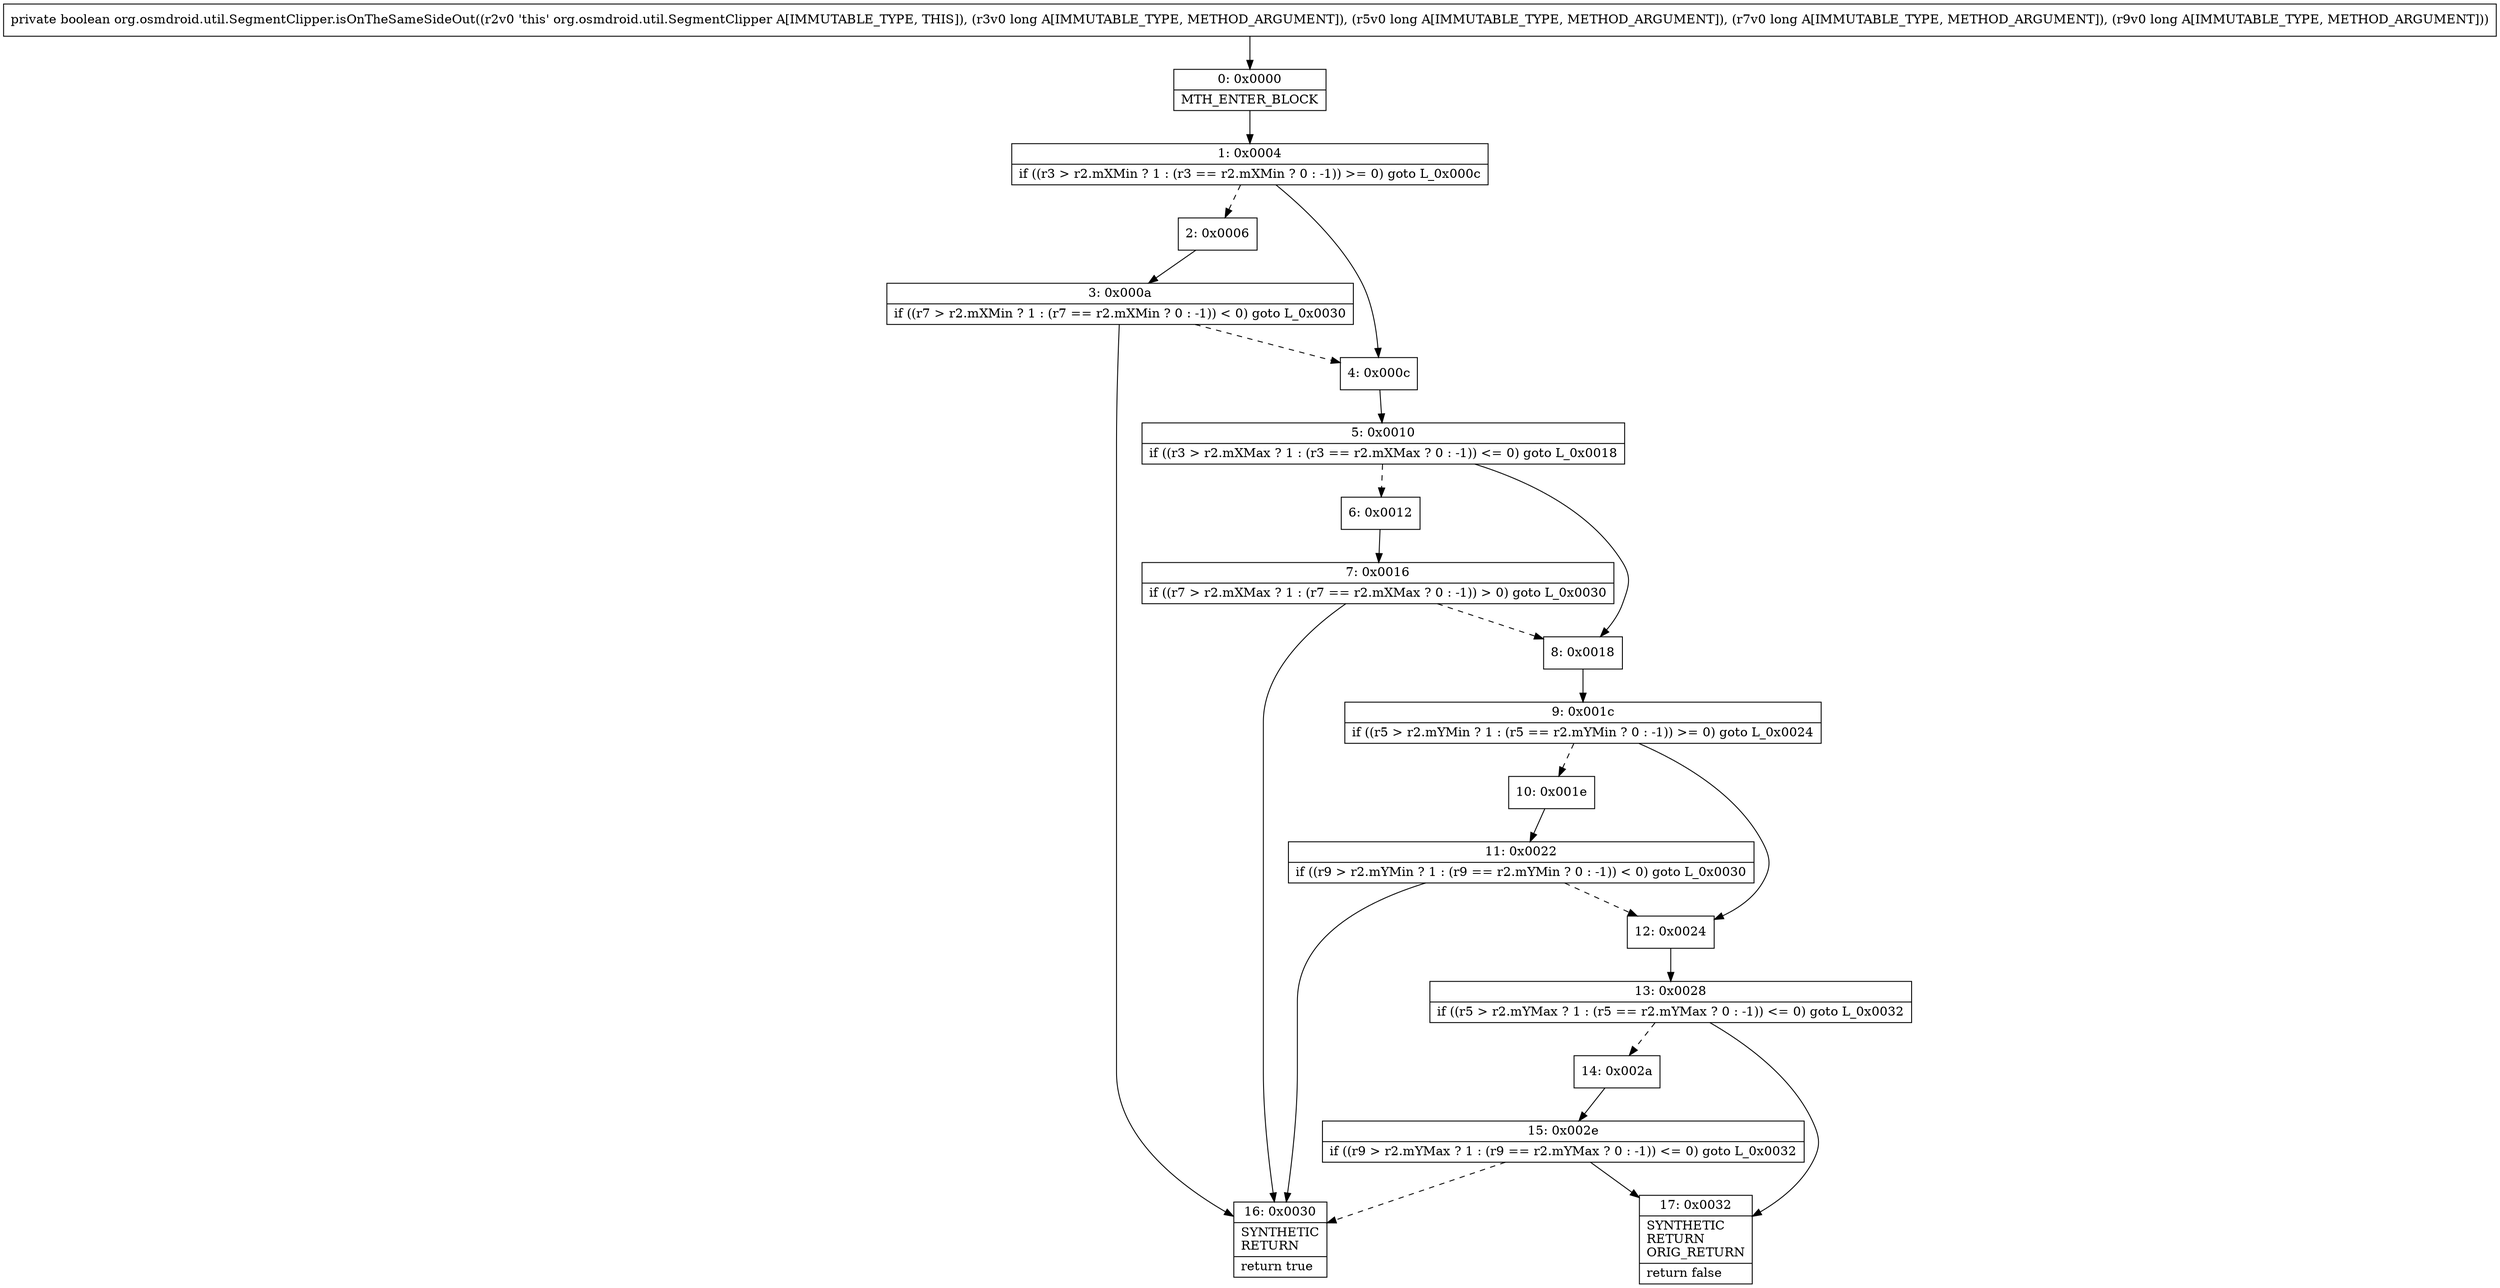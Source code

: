 digraph "CFG fororg.osmdroid.util.SegmentClipper.isOnTheSameSideOut(JJJJ)Z" {
Node_0 [shape=record,label="{0\:\ 0x0000|MTH_ENTER_BLOCK\l}"];
Node_1 [shape=record,label="{1\:\ 0x0004|if ((r3 \> r2.mXMin ? 1 : (r3 == r2.mXMin ? 0 : \-1)) \>= 0) goto L_0x000c\l}"];
Node_2 [shape=record,label="{2\:\ 0x0006}"];
Node_3 [shape=record,label="{3\:\ 0x000a|if ((r7 \> r2.mXMin ? 1 : (r7 == r2.mXMin ? 0 : \-1)) \< 0) goto L_0x0030\l}"];
Node_4 [shape=record,label="{4\:\ 0x000c}"];
Node_5 [shape=record,label="{5\:\ 0x0010|if ((r3 \> r2.mXMax ? 1 : (r3 == r2.mXMax ? 0 : \-1)) \<= 0) goto L_0x0018\l}"];
Node_6 [shape=record,label="{6\:\ 0x0012}"];
Node_7 [shape=record,label="{7\:\ 0x0016|if ((r7 \> r2.mXMax ? 1 : (r7 == r2.mXMax ? 0 : \-1)) \> 0) goto L_0x0030\l}"];
Node_8 [shape=record,label="{8\:\ 0x0018}"];
Node_9 [shape=record,label="{9\:\ 0x001c|if ((r5 \> r2.mYMin ? 1 : (r5 == r2.mYMin ? 0 : \-1)) \>= 0) goto L_0x0024\l}"];
Node_10 [shape=record,label="{10\:\ 0x001e}"];
Node_11 [shape=record,label="{11\:\ 0x0022|if ((r9 \> r2.mYMin ? 1 : (r9 == r2.mYMin ? 0 : \-1)) \< 0) goto L_0x0030\l}"];
Node_12 [shape=record,label="{12\:\ 0x0024}"];
Node_13 [shape=record,label="{13\:\ 0x0028|if ((r5 \> r2.mYMax ? 1 : (r5 == r2.mYMax ? 0 : \-1)) \<= 0) goto L_0x0032\l}"];
Node_14 [shape=record,label="{14\:\ 0x002a}"];
Node_15 [shape=record,label="{15\:\ 0x002e|if ((r9 \> r2.mYMax ? 1 : (r9 == r2.mYMax ? 0 : \-1)) \<= 0) goto L_0x0032\l}"];
Node_16 [shape=record,label="{16\:\ 0x0030|SYNTHETIC\lRETURN\l|return true\l}"];
Node_17 [shape=record,label="{17\:\ 0x0032|SYNTHETIC\lRETURN\lORIG_RETURN\l|return false\l}"];
MethodNode[shape=record,label="{private boolean org.osmdroid.util.SegmentClipper.isOnTheSameSideOut((r2v0 'this' org.osmdroid.util.SegmentClipper A[IMMUTABLE_TYPE, THIS]), (r3v0 long A[IMMUTABLE_TYPE, METHOD_ARGUMENT]), (r5v0 long A[IMMUTABLE_TYPE, METHOD_ARGUMENT]), (r7v0 long A[IMMUTABLE_TYPE, METHOD_ARGUMENT]), (r9v0 long A[IMMUTABLE_TYPE, METHOD_ARGUMENT])) }"];
MethodNode -> Node_0;
Node_0 -> Node_1;
Node_1 -> Node_2[style=dashed];
Node_1 -> Node_4;
Node_2 -> Node_3;
Node_3 -> Node_4[style=dashed];
Node_3 -> Node_16;
Node_4 -> Node_5;
Node_5 -> Node_6[style=dashed];
Node_5 -> Node_8;
Node_6 -> Node_7;
Node_7 -> Node_8[style=dashed];
Node_7 -> Node_16;
Node_8 -> Node_9;
Node_9 -> Node_10[style=dashed];
Node_9 -> Node_12;
Node_10 -> Node_11;
Node_11 -> Node_12[style=dashed];
Node_11 -> Node_16;
Node_12 -> Node_13;
Node_13 -> Node_14[style=dashed];
Node_13 -> Node_17;
Node_14 -> Node_15;
Node_15 -> Node_16[style=dashed];
Node_15 -> Node_17;
}

